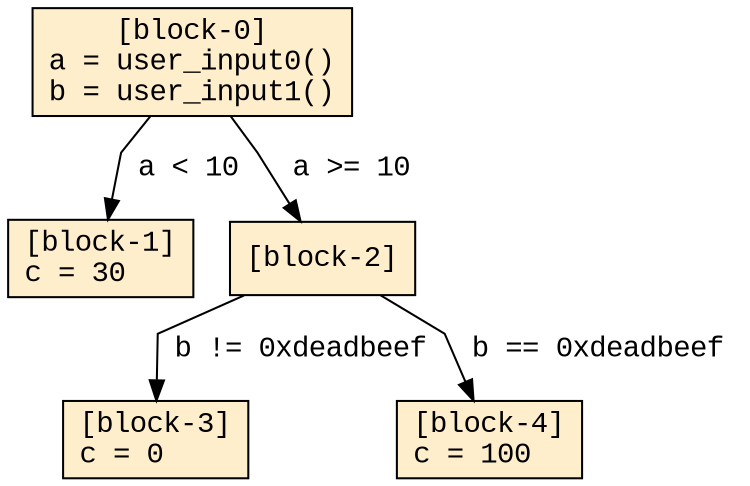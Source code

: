 digraph G {
    size="5.0,6.0";
    graph [fontname="Courier New", splines="polyline"]
    node [fontname="Courier New"]
    edge [fontname="Courier New"]
    0 [shape="box", label="[block-0]\na = user_input0()\lb = user_input1()\l", style="filled", fillcolor="#ffeecc"];
    1 [shape="box", label="[block-1]\nc = 30\l", style="filled", fillcolor="#ffeecc"];
    2 [shape="box", label="[block-2]", style="filled", fillcolor="#ffeecc"];
    3 [shape="box", label="[block-3]\nc = 0\l", style="filled", fillcolor="#ffeecc"];
    4 [shape="box", label="[block-4]\nc = 100\l", style="filled", fillcolor="#ffeecc"];
    
    0 -> 1 [label=" a < 10 "];
    0 -> 2 [label=" a >= 10 "];
    2 -> 3 [label=" b != 0xdeadbeef "];
    2 -> 4 [label=" b == 0xdeadbeef "];
}